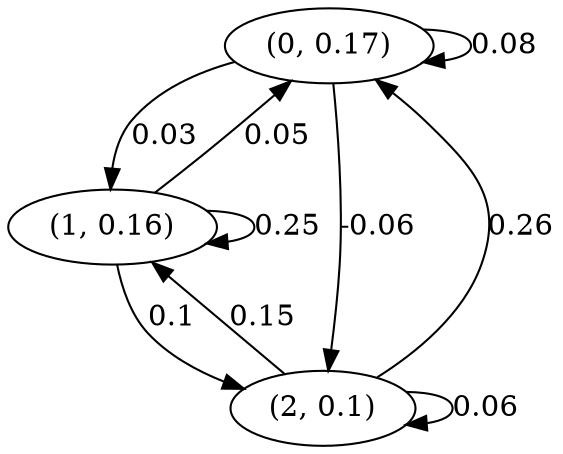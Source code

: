 digraph {
    0 [ label = "(0, 0.17)" ]
    1 [ label = "(1, 0.16)" ]
    2 [ label = "(2, 0.1)" ]
    0 -> 0 [ label = "0.08" ]
    1 -> 1 [ label = "0.25" ]
    2 -> 2 [ label = "0.06" ]
    1 -> 0 [ label = "0.05" ]
    2 -> 0 [ label = "0.26" ]
    0 -> 1 [ label = "0.03" ]
    2 -> 1 [ label = "0.15" ]
    0 -> 2 [ label = "-0.06" ]
    1 -> 2 [ label = "0.1" ]
}

